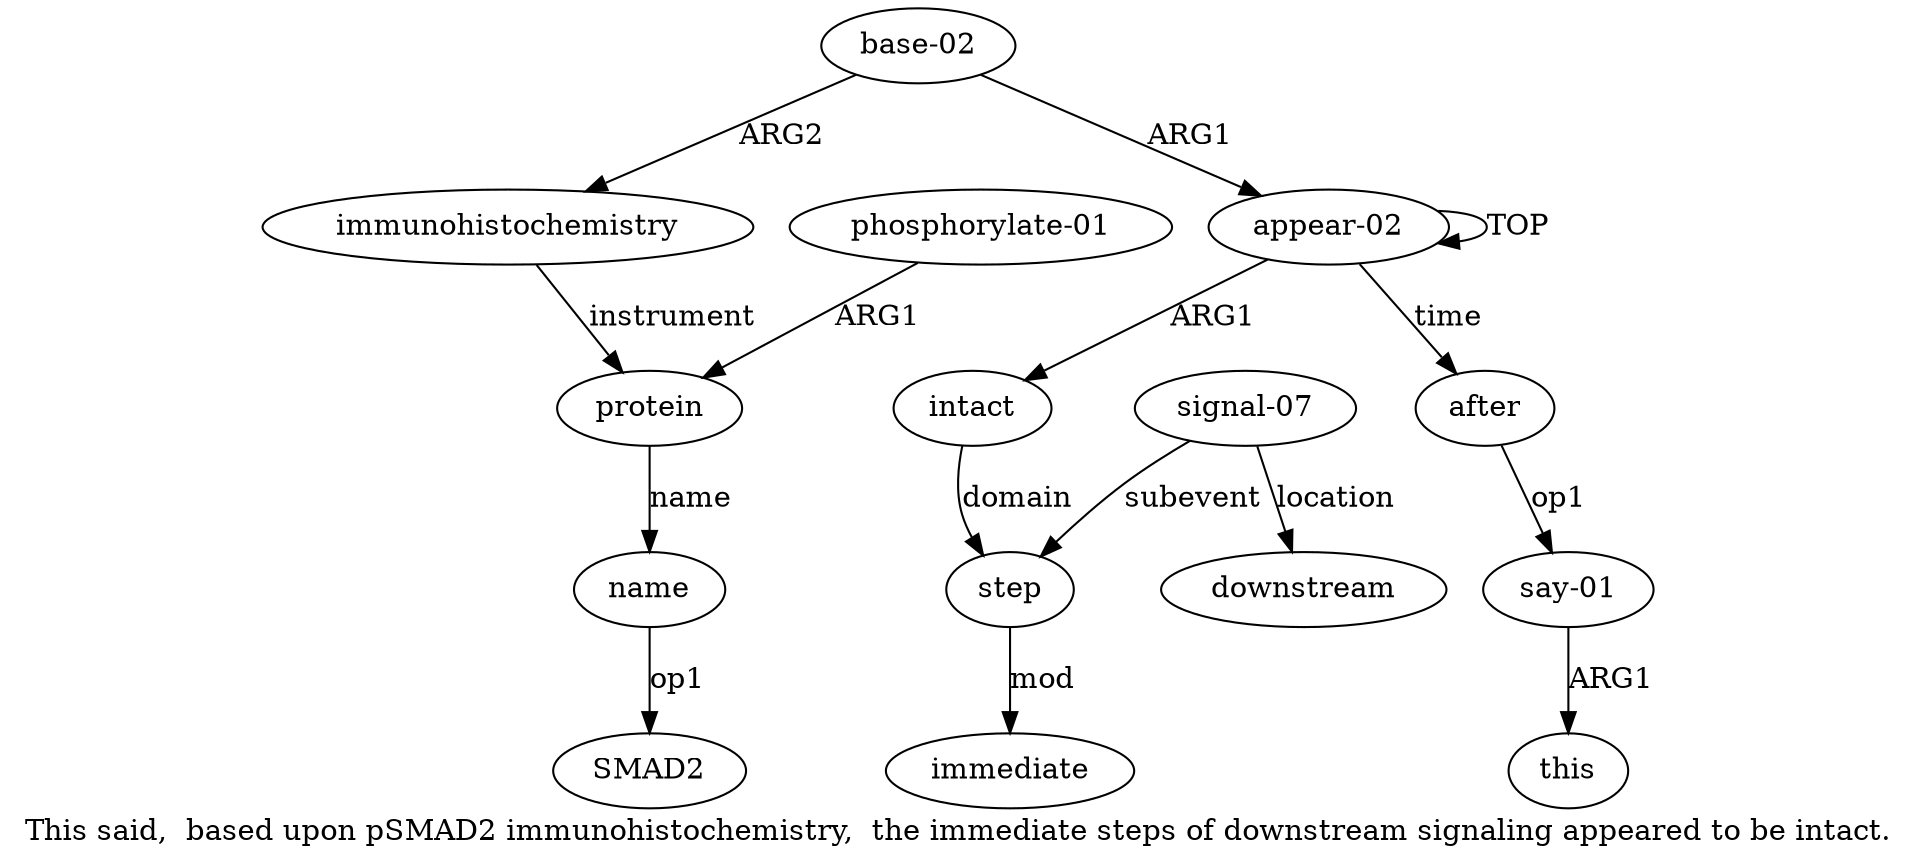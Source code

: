digraph  {
	graph [label="This said,  based upon pSMAD2 immunohistochemistry,  the immediate steps of downstream signaling appeared to be intact."];
	node [label="\N"];
	a11	 [color=black,
		gold_ind=11,
		gold_label=protein,
		label=protein,
		test_ind=11,
		test_label=protein];
	a12	 [color=black,
		gold_ind=12,
		gold_label=name,
		label=name,
		test_ind=12,
		test_label=name];
	a11 -> a12 [key=0,
	color=black,
	gold_label=name,
	label=name,
	test_label=name];
a10 [color=black,
	gold_ind=10,
	gold_label=immunohistochemistry,
	label=immunohistochemistry,
	test_ind=10,
	test_label=immunohistochemistry];
a10 -> a11 [key=0,
color=black,
gold_label=instrument,
label=instrument,
test_label=instrument];
a13 [color=black,
gold_ind=13,
gold_label="phosphorylate-01",
label="phosphorylate-01",
test_ind=13,
test_label="phosphorylate-01"];
a13 -> a11 [key=0,
color=black,
gold_label=ARG1,
label=ARG1,
test_label=ARG1];
"a12 SMAD2" [color=black,
gold_ind=-1,
gold_label=SMAD2,
label=SMAD2,
test_ind=-1,
test_label=SMAD2];
a12 -> "a12 SMAD2" [key=0,
color=black,
gold_label=op1,
label=op1,
test_label=op1];
a1 [color=black,
gold_ind=1,
gold_label=intact,
label=intact,
test_ind=1,
test_label=intact];
a2 [color=black,
gold_ind=2,
gold_label=step,
label=step,
test_ind=2,
test_label=step];
a1 -> a2 [key=0,
color=black,
gold_label=domain,
label=domain,
test_label=domain];
a0 [color=black,
gold_ind=0,
gold_label="appear-02",
label="appear-02",
test_ind=0,
test_label="appear-02"];
a0 -> a1 [key=0,
color=black,
gold_label=ARG1,
label=ARG1,
test_label=ARG1];
a0 -> a0 [key=0,
color=black,
gold_label=TOP,
label=TOP,
test_label=TOP];
a6 [color=black,
gold_ind=6,
gold_label=after,
label=after,
test_ind=6,
test_label=after];
a0 -> a6 [key=0,
color=black,
gold_label=time,
label=time,
test_label=time];
a3 [color=black,
gold_ind=3,
gold_label=immediate,
label=immediate,
test_ind=3,
test_label=immediate];
a2 -> a3 [key=0,
color=black,
gold_label=mod,
label=mod,
test_label=mod];
a5 [color=black,
gold_ind=5,
gold_label=downstream,
label=downstream,
test_ind=5,
test_label=downstream];
a4 [color=black,
gold_ind=4,
gold_label="signal-07",
label="signal-07",
test_ind=4,
test_label="signal-07"];
a4 -> a2 [key=0,
color=black,
gold_label=subevent,
label=subevent,
test_label=subevent];
a4 -> a5 [key=0,
color=black,
gold_label=location,
label=location,
test_label=location];
a7 [color=black,
gold_ind=7,
gold_label="say-01",
label="say-01",
test_ind=7,
test_label="say-01"];
a8 [color=black,
gold_ind=8,
gold_label=this,
label=this,
test_ind=8,
test_label=this];
a7 -> a8 [key=0,
color=black,
gold_label=ARG1,
label=ARG1,
test_label=ARG1];
a6 -> a7 [key=0,
color=black,
gold_label=op1,
label=op1,
test_label=op1];
a9 [color=black,
gold_ind=9,
gold_label="base-02",
label="base-02",
test_ind=9,
test_label="base-02"];
a9 -> a10 [key=0,
color=black,
gold_label=ARG2,
label=ARG2,
test_label=ARG2];
a9 -> a0 [key=0,
color=black,
gold_label=ARG1,
label=ARG1,
test_label=ARG1];
}
